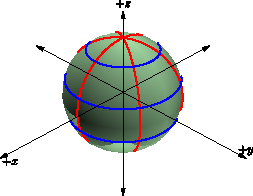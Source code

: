 import three;
import math;
usepackage("amsmath");
usepackage("amssymb");

settings.render = 0;
settings.prc = false;

size(9cm);
currentprojection = perspective(1,1,1);

draw(surface(unitsphere), palegreen);
triple O = (0,0,0);
real r = 1;

draw(arc(O, r, -25, 0, 125, 0), red + 1);
draw(arc(O, r, -25, 60, 135, 60), red + 1);
draw(arc(O, r, -50, 120, 100, 120), red + 1);

draw(arc((0,0,Cos( 36)), Sin( 36), 90, -70, 90, 155, Z), blue + 1);
draw(arc((0,0,Cos( 72)), Sin( 72), 90, -50, 90, 135, Z), blue + 1);
draw(arc((0,0,Cos(108)), Sin(108), 90, -20, 90, 115, Z), blue + 1);

real h = 2.4;
draw((-h,0,0)--(h,0,0), Arrows3);
label("$+x$", (h,0,0), (0,1,0));
draw((0,-h,0)--(0,h,0), Arrows3);
label("$+y$", (0,h,0), (0,0,1));
draw((0,0,-h)--(0,0,0.6*h), Arrows3);
label("$+z$", (0,0,0.6*h), (0,0,1));
